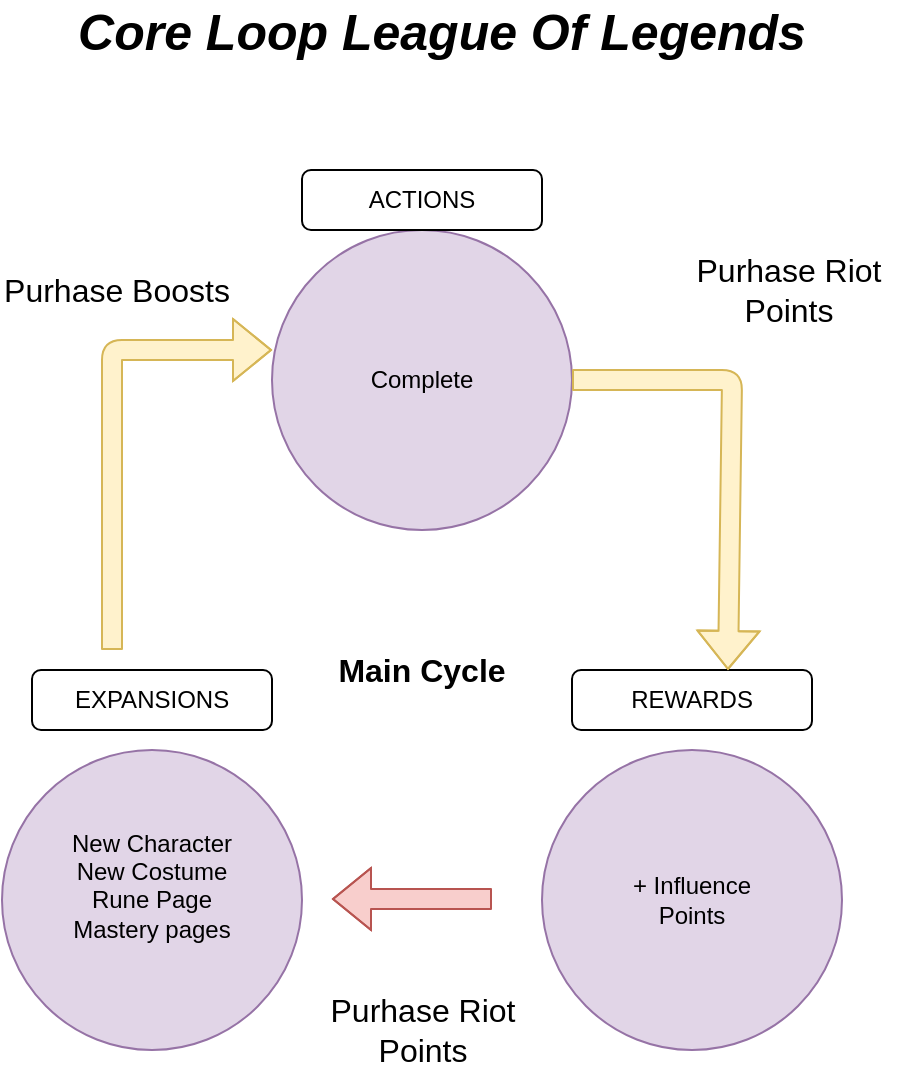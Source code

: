 <mxfile version="15.0.3" type="github">
  <diagram id="C5RBs43oDa-KdzZeNtuy" name="Page-1">
    <mxGraphModel dx="1673" dy="918" grid="1" gridSize="10" guides="1" tooltips="1" connect="1" arrows="1" fold="1" page="1" pageScale="1" pageWidth="827" pageHeight="1169" math="0" shadow="0">
      <root>
        <mxCell id="WIyWlLk6GJQsqaUBKTNV-0" />
        <mxCell id="WIyWlLk6GJQsqaUBKTNV-1" parent="WIyWlLk6GJQsqaUBKTNV-0" />
        <mxCell id="MlEnYx958m4_HOpqR4hf-1" value="" style="ellipse;whiteSpace=wrap;html=1;aspect=fixed;fillColor=#e1d5e7;strokeColor=#9673a6;" vertex="1" parent="WIyWlLk6GJQsqaUBKTNV-1">
          <mxGeometry x="339" y="170" width="150" height="150" as="geometry" />
        </mxCell>
        <mxCell id="MlEnYx958m4_HOpqR4hf-2" value="" style="rounded=1;whiteSpace=wrap;html=1;" vertex="1" parent="WIyWlLk6GJQsqaUBKTNV-1">
          <mxGeometry x="354" y="140" width="120" height="30" as="geometry" />
        </mxCell>
        <mxCell id="MlEnYx958m4_HOpqR4hf-3" value="ACTIONS" style="text;html=1;strokeColor=none;fillColor=none;align=center;verticalAlign=middle;whiteSpace=wrap;rounded=0;" vertex="1" parent="WIyWlLk6GJQsqaUBKTNV-1">
          <mxGeometry x="394" y="145" width="40" height="20" as="geometry" />
        </mxCell>
        <mxCell id="MlEnYx958m4_HOpqR4hf-4" value="Complete" style="text;html=1;align=center;verticalAlign=middle;whiteSpace=wrap;rounded=0;" vertex="1" parent="WIyWlLk6GJQsqaUBKTNV-1">
          <mxGeometry x="394" y="235" width="40" height="20" as="geometry" />
        </mxCell>
        <mxCell id="MlEnYx958m4_HOpqR4hf-10" value="" style="ellipse;whiteSpace=wrap;html=1;aspect=fixed;fillColor=#e1d5e7;strokeColor=#9673a6;" vertex="1" parent="WIyWlLk6GJQsqaUBKTNV-1">
          <mxGeometry x="474" y="430" width="150" height="150" as="geometry" />
        </mxCell>
        <mxCell id="MlEnYx958m4_HOpqR4hf-11" value="" style="ellipse;whiteSpace=wrap;html=1;aspect=fixed;fillColor=#e1d5e7;strokeColor=#9673a6;" vertex="1" parent="WIyWlLk6GJQsqaUBKTNV-1">
          <mxGeometry x="204" y="430" width="150" height="150" as="geometry" />
        </mxCell>
        <mxCell id="MlEnYx958m4_HOpqR4hf-12" value="" style="rounded=1;whiteSpace=wrap;html=1;" vertex="1" parent="WIyWlLk6GJQsqaUBKTNV-1">
          <mxGeometry x="489" y="390" width="120" height="30" as="geometry" />
        </mxCell>
        <mxCell id="MlEnYx958m4_HOpqR4hf-13" value="" style="rounded=1;whiteSpace=wrap;html=1;" vertex="1" parent="WIyWlLk6GJQsqaUBKTNV-1">
          <mxGeometry x="219" y="390" width="120" height="30" as="geometry" />
        </mxCell>
        <mxCell id="MlEnYx958m4_HOpqR4hf-14" value="REWARDS" style="text;html=1;strokeColor=none;fillColor=none;align=center;verticalAlign=middle;whiteSpace=wrap;rounded=0;" vertex="1" parent="WIyWlLk6GJQsqaUBKTNV-1">
          <mxGeometry x="529" y="395" width="40" height="20" as="geometry" />
        </mxCell>
        <mxCell id="MlEnYx958m4_HOpqR4hf-15" value="EXPANSIONS" style="text;html=1;strokeColor=none;fillColor=none;align=center;verticalAlign=middle;whiteSpace=wrap;rounded=0;" vertex="1" parent="WIyWlLk6GJQsqaUBKTNV-1">
          <mxGeometry x="259" y="395" width="40" height="20" as="geometry" />
        </mxCell>
        <mxCell id="MlEnYx958m4_HOpqR4hf-17" value="&lt;div&gt;New Character&lt;/div&gt;&lt;div&gt;New Costume&lt;/div&gt;&lt;div&gt;Rune Page&lt;/div&gt;&lt;div&gt;Mastery pages&lt;br&gt;&lt;/div&gt;&lt;div&gt;&lt;br&gt;&lt;/div&gt;" style="text;html=1;strokeColor=none;fillColor=none;align=center;verticalAlign=middle;whiteSpace=wrap;rounded=0;" vertex="1" parent="WIyWlLk6GJQsqaUBKTNV-1">
          <mxGeometry x="224" y="455" width="110" height="100" as="geometry" />
        </mxCell>
        <mxCell id="MlEnYx958m4_HOpqR4hf-18" value="+ Influence Points" style="text;html=1;strokeColor=none;fillColor=none;align=center;verticalAlign=middle;whiteSpace=wrap;rounded=0;" vertex="1" parent="WIyWlLk6GJQsqaUBKTNV-1">
          <mxGeometry x="504" y="495" width="90" height="20" as="geometry" />
        </mxCell>
        <mxCell id="MlEnYx958m4_HOpqR4hf-19" value="Main Cycle" style="text;html=1;strokeColor=none;fillColor=none;align=center;verticalAlign=middle;whiteSpace=wrap;rounded=0;strokeWidth=4;fontSize=16;fontStyle=1" vertex="1" parent="WIyWlLk6GJQsqaUBKTNV-1">
          <mxGeometry x="369" y="370" width="90" height="40" as="geometry" />
        </mxCell>
        <mxCell id="MlEnYx958m4_HOpqR4hf-20" value="" style="shape=flexArrow;endArrow=classic;html=1;fontSize=16;exitX=1;exitY=0.5;exitDx=0;exitDy=0;fillColor=#fff2cc;strokeColor=#d6b656;entryX=0.65;entryY=0;entryDx=0;entryDy=0;entryPerimeter=0;" edge="1" parent="WIyWlLk6GJQsqaUBKTNV-1" source="MlEnYx958m4_HOpqR4hf-1" target="MlEnYx958m4_HOpqR4hf-12">
          <mxGeometry width="50" height="50" relative="1" as="geometry">
            <mxPoint x="539" y="230" as="sourcePoint" />
            <mxPoint x="569" y="380" as="targetPoint" />
            <Array as="points">
              <mxPoint x="569" y="245" />
            </Array>
          </mxGeometry>
        </mxCell>
        <mxCell id="MlEnYx958m4_HOpqR4hf-23" value="" style="shape=flexArrow;endArrow=classic;html=1;fontSize=16;fillColor=#f8cecc;strokeColor=#b85450;" edge="1" parent="WIyWlLk6GJQsqaUBKTNV-1">
          <mxGeometry width="50" height="50" relative="1" as="geometry">
            <mxPoint x="449" y="504.5" as="sourcePoint" />
            <mxPoint x="369" y="504.5" as="targetPoint" />
            <Array as="points">
              <mxPoint x="439" y="504.5" />
              <mxPoint x="399" y="504.5" />
            </Array>
          </mxGeometry>
        </mxCell>
        <mxCell id="MlEnYx958m4_HOpqR4hf-26" value="" style="shape=flexArrow;endArrow=classic;html=1;fontSize=16;fillColor=#fff2cc;strokeColor=#d6b656;" edge="1" parent="WIyWlLk6GJQsqaUBKTNV-1">
          <mxGeometry width="50" height="50" relative="1" as="geometry">
            <mxPoint x="259" y="380" as="sourcePoint" />
            <mxPoint x="339" y="230" as="targetPoint" />
            <Array as="points">
              <mxPoint x="259" y="230" />
              <mxPoint x="299" y="230" />
            </Array>
          </mxGeometry>
        </mxCell>
        <mxCell id="MlEnYx958m4_HOpqR4hf-27" value="Purhase Boosts" style="text;html=1;strokeColor=none;fillColor=none;align=center;verticalAlign=middle;whiteSpace=wrap;rounded=0;fontSize=16;" vertex="1" parent="WIyWlLk6GJQsqaUBKTNV-1">
          <mxGeometry x="204" y="190" width="115" height="20" as="geometry" />
        </mxCell>
        <mxCell id="MlEnYx958m4_HOpqR4hf-28" value="Purhase Riot Points" style="text;html=1;strokeColor=none;fillColor=none;align=center;verticalAlign=middle;whiteSpace=wrap;rounded=0;fontSize=16;" vertex="1" parent="WIyWlLk6GJQsqaUBKTNV-1">
          <mxGeometry x="540" y="190" width="115" height="20" as="geometry" />
        </mxCell>
        <mxCell id="MlEnYx958m4_HOpqR4hf-29" value="Purhase Riot Points" style="text;html=1;strokeColor=none;fillColor=none;align=center;verticalAlign=middle;whiteSpace=wrap;rounded=0;fontSize=16;" vertex="1" parent="WIyWlLk6GJQsqaUBKTNV-1">
          <mxGeometry x="356.5" y="560" width="115" height="20" as="geometry" />
        </mxCell>
        <mxCell id="MlEnYx958m4_HOpqR4hf-31" value="&lt;i&gt;&lt;b&gt;&lt;font style=&quot;font-size: 25px&quot;&gt;Core Loop League Of Legends&lt;/font&gt;&lt;/b&gt;&lt;/i&gt;" style="text;html=1;strokeColor=none;fillColor=none;align=center;verticalAlign=middle;whiteSpace=wrap;rounded=0;fontSize=16;" vertex="1" parent="WIyWlLk6GJQsqaUBKTNV-1">
          <mxGeometry x="224" y="60" width="400" height="20" as="geometry" />
        </mxCell>
        <mxCell id="MlEnYx958m4_HOpqR4hf-32" style="edgeStyle=orthogonalEdgeStyle;rounded=0;orthogonalLoop=1;jettySize=auto;html=1;exitX=0.5;exitY=1;exitDx=0;exitDy=0;fontSize=16;" edge="1" parent="WIyWlLk6GJQsqaUBKTNV-1" source="MlEnYx958m4_HOpqR4hf-31" target="MlEnYx958m4_HOpqR4hf-31">
          <mxGeometry relative="1" as="geometry" />
        </mxCell>
      </root>
    </mxGraphModel>
  </diagram>
</mxfile>
